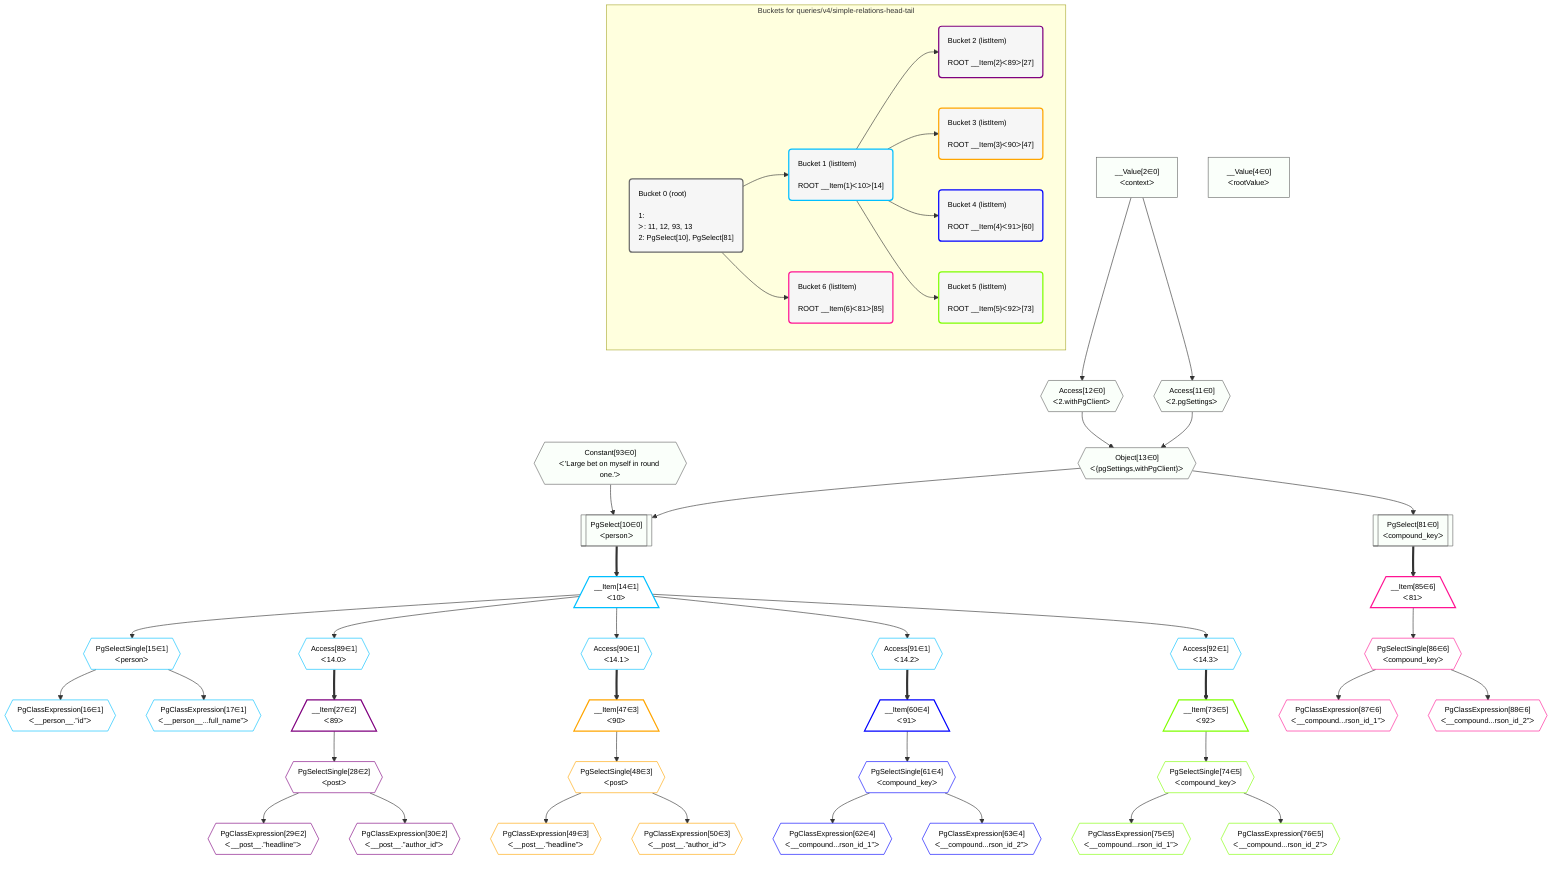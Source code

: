 %%{init: {'themeVariables': { 'fontSize': '12px'}}}%%
graph TD
    classDef path fill:#eee,stroke:#000,color:#000
    classDef plan fill:#fff,stroke-width:1px,color:#000
    classDef itemplan fill:#fff,stroke-width:2px,color:#000
    classDef unbatchedplan fill:#dff,stroke-width:1px,color:#000
    classDef sideeffectplan fill:#fcc,stroke-width:2px,color:#000
    classDef bucket fill:#f6f6f6,color:#000,stroke-width:2px,text-align:left


    %% plan dependencies
    PgSelect10[["PgSelect[10∈0]<br />ᐸpersonᐳ"]]:::plan
    Object13{{"Object[13∈0]<br />ᐸ{pgSettings,withPgClient}ᐳ"}}:::plan
    Constant93{{"Constant[93∈0]<br />ᐸ'Large bet on myself in round one.'ᐳ"}}:::plan
    Object13 & Constant93 --> PgSelect10
    Access11{{"Access[11∈0]<br />ᐸ2.pgSettingsᐳ"}}:::plan
    Access12{{"Access[12∈0]<br />ᐸ2.withPgClientᐳ"}}:::plan
    Access11 & Access12 --> Object13
    __Value2["__Value[2∈0]<br />ᐸcontextᐳ"]:::plan
    __Value2 --> Access11
    __Value2 --> Access12
    PgSelect81[["PgSelect[81∈0]<br />ᐸcompound_keyᐳ"]]:::plan
    Object13 --> PgSelect81
    __Value4["__Value[4∈0]<br />ᐸrootValueᐳ"]:::plan
    __Item14[/"__Item[14∈1]<br />ᐸ10ᐳ"\]:::itemplan
    PgSelect10 ==> __Item14
    PgSelectSingle15{{"PgSelectSingle[15∈1]<br />ᐸpersonᐳ"}}:::plan
    __Item14 --> PgSelectSingle15
    PgClassExpression16{{"PgClassExpression[16∈1]<br />ᐸ__person__.”id”ᐳ"}}:::plan
    PgSelectSingle15 --> PgClassExpression16
    PgClassExpression17{{"PgClassExpression[17∈1]<br />ᐸ__person__...full_name”ᐳ"}}:::plan
    PgSelectSingle15 --> PgClassExpression17
    Access89{{"Access[89∈1]<br />ᐸ14.0ᐳ"}}:::plan
    __Item14 --> Access89
    Access90{{"Access[90∈1]<br />ᐸ14.1ᐳ"}}:::plan
    __Item14 --> Access90
    Access91{{"Access[91∈1]<br />ᐸ14.2ᐳ"}}:::plan
    __Item14 --> Access91
    Access92{{"Access[92∈1]<br />ᐸ14.3ᐳ"}}:::plan
    __Item14 --> Access92
    __Item27[/"__Item[27∈2]<br />ᐸ89ᐳ"\]:::itemplan
    Access89 ==> __Item27
    PgSelectSingle28{{"PgSelectSingle[28∈2]<br />ᐸpostᐳ"}}:::plan
    __Item27 --> PgSelectSingle28
    PgClassExpression29{{"PgClassExpression[29∈2]<br />ᐸ__post__.”headline”ᐳ"}}:::plan
    PgSelectSingle28 --> PgClassExpression29
    PgClassExpression30{{"PgClassExpression[30∈2]<br />ᐸ__post__.”author_id”ᐳ"}}:::plan
    PgSelectSingle28 --> PgClassExpression30
    __Item47[/"__Item[47∈3]<br />ᐸ90ᐳ"\]:::itemplan
    Access90 ==> __Item47
    PgSelectSingle48{{"PgSelectSingle[48∈3]<br />ᐸpostᐳ"}}:::plan
    __Item47 --> PgSelectSingle48
    PgClassExpression49{{"PgClassExpression[49∈3]<br />ᐸ__post__.”headline”ᐳ"}}:::plan
    PgSelectSingle48 --> PgClassExpression49
    PgClassExpression50{{"PgClassExpression[50∈3]<br />ᐸ__post__.”author_id”ᐳ"}}:::plan
    PgSelectSingle48 --> PgClassExpression50
    __Item60[/"__Item[60∈4]<br />ᐸ91ᐳ"\]:::itemplan
    Access91 ==> __Item60
    PgSelectSingle61{{"PgSelectSingle[61∈4]<br />ᐸcompound_keyᐳ"}}:::plan
    __Item60 --> PgSelectSingle61
    PgClassExpression62{{"PgClassExpression[62∈4]<br />ᐸ__compound...rson_id_1”ᐳ"}}:::plan
    PgSelectSingle61 --> PgClassExpression62
    PgClassExpression63{{"PgClassExpression[63∈4]<br />ᐸ__compound...rson_id_2”ᐳ"}}:::plan
    PgSelectSingle61 --> PgClassExpression63
    __Item73[/"__Item[73∈5]<br />ᐸ92ᐳ"\]:::itemplan
    Access92 ==> __Item73
    PgSelectSingle74{{"PgSelectSingle[74∈5]<br />ᐸcompound_keyᐳ"}}:::plan
    __Item73 --> PgSelectSingle74
    PgClassExpression75{{"PgClassExpression[75∈5]<br />ᐸ__compound...rson_id_1”ᐳ"}}:::plan
    PgSelectSingle74 --> PgClassExpression75
    PgClassExpression76{{"PgClassExpression[76∈5]<br />ᐸ__compound...rson_id_2”ᐳ"}}:::plan
    PgSelectSingle74 --> PgClassExpression76
    __Item85[/"__Item[85∈6]<br />ᐸ81ᐳ"\]:::itemplan
    PgSelect81 ==> __Item85
    PgSelectSingle86{{"PgSelectSingle[86∈6]<br />ᐸcompound_keyᐳ"}}:::plan
    __Item85 --> PgSelectSingle86
    PgClassExpression87{{"PgClassExpression[87∈6]<br />ᐸ__compound...rson_id_1”ᐳ"}}:::plan
    PgSelectSingle86 --> PgClassExpression87
    PgClassExpression88{{"PgClassExpression[88∈6]<br />ᐸ__compound...rson_id_2”ᐳ"}}:::plan
    PgSelectSingle86 --> PgClassExpression88

    %% define steps

    subgraph "Buckets for queries/v4/simple-relations-head-tail"
    Bucket0("Bucket 0 (root)<br /><br />1: <br />ᐳ: 11, 12, 93, 13<br />2: PgSelect[10], PgSelect[81]"):::bucket
    classDef bucket0 stroke:#696969
    class Bucket0,__Value2,__Value4,PgSelect10,Access11,Access12,Object13,PgSelect81,Constant93 bucket0
    Bucket1("Bucket 1 (listItem)<br /><br />ROOT __Item{1}ᐸ10ᐳ[14]"):::bucket
    classDef bucket1 stroke:#00bfff
    class Bucket1,__Item14,PgSelectSingle15,PgClassExpression16,PgClassExpression17,Access89,Access90,Access91,Access92 bucket1
    Bucket2("Bucket 2 (listItem)<br /><br />ROOT __Item{2}ᐸ89ᐳ[27]"):::bucket
    classDef bucket2 stroke:#7f007f
    class Bucket2,__Item27,PgSelectSingle28,PgClassExpression29,PgClassExpression30 bucket2
    Bucket3("Bucket 3 (listItem)<br /><br />ROOT __Item{3}ᐸ90ᐳ[47]"):::bucket
    classDef bucket3 stroke:#ffa500
    class Bucket3,__Item47,PgSelectSingle48,PgClassExpression49,PgClassExpression50 bucket3
    Bucket4("Bucket 4 (listItem)<br /><br />ROOT __Item{4}ᐸ91ᐳ[60]"):::bucket
    classDef bucket4 stroke:#0000ff
    class Bucket4,__Item60,PgSelectSingle61,PgClassExpression62,PgClassExpression63 bucket4
    Bucket5("Bucket 5 (listItem)<br /><br />ROOT __Item{5}ᐸ92ᐳ[73]"):::bucket
    classDef bucket5 stroke:#7fff00
    class Bucket5,__Item73,PgSelectSingle74,PgClassExpression75,PgClassExpression76 bucket5
    Bucket6("Bucket 6 (listItem)<br /><br />ROOT __Item{6}ᐸ81ᐳ[85]"):::bucket
    classDef bucket6 stroke:#ff1493
    class Bucket6,__Item85,PgSelectSingle86,PgClassExpression87,PgClassExpression88 bucket6
    Bucket0 --> Bucket1 & Bucket6
    Bucket1 --> Bucket2 & Bucket3 & Bucket4 & Bucket5
    classDef unary fill:#fafffa,borderWidth:8px
    class PgSelect10,Object13,Access11,Access12,PgSelect81,__Value2,__Value4,Constant93 unary
    end